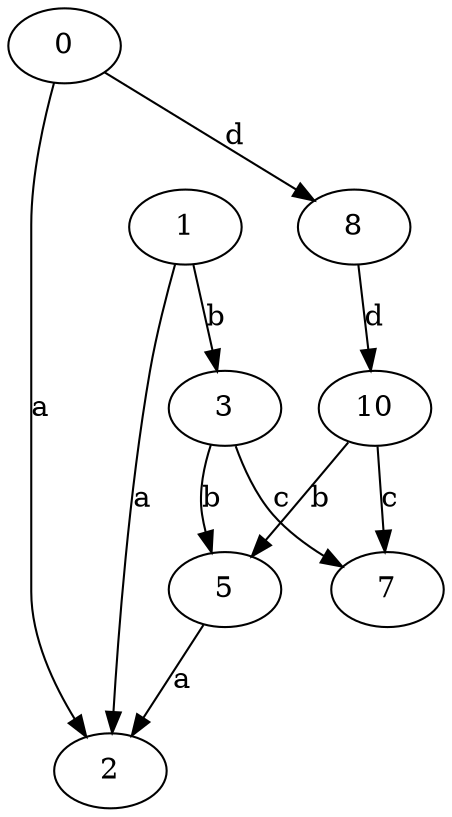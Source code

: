 strict digraph  {
2;
3;
0;
1;
5;
7;
8;
10;
3 -> 5  [label=b];
3 -> 7  [label=c];
0 -> 2  [label=a];
0 -> 8  [label=d];
1 -> 2  [label=a];
1 -> 3  [label=b];
5 -> 2  [label=a];
8 -> 10  [label=d];
10 -> 5  [label=b];
10 -> 7  [label=c];
}
